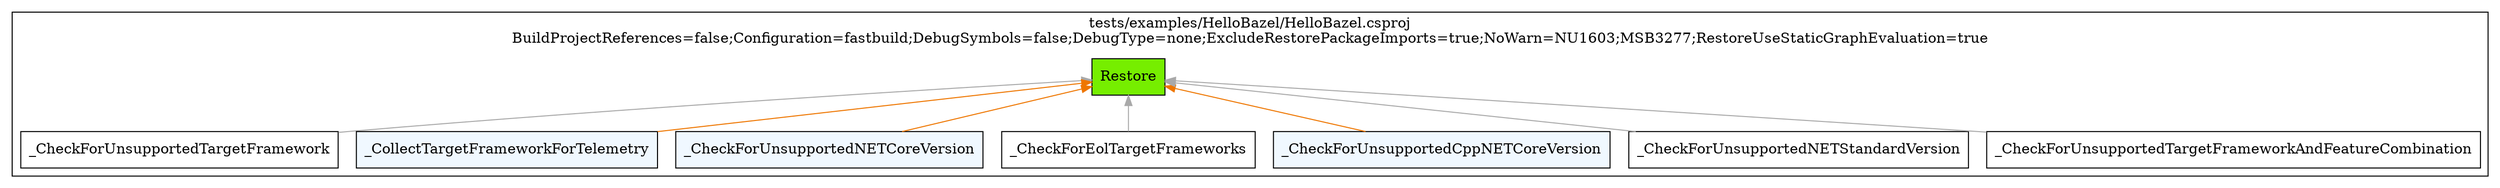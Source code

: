 digraph g
{
	node [shape=box style=filled]
	subgraph cluster_1 {
		label=<tests/examples/HelloBazel/HelloBazel.csproj<br/>BuildProjectReferences=false;Configuration=fastbuild;DebugSymbols=false;DebugType=none;ExcludeRestorePackageImports=true;NoWarn=NU1603;MSB3277;RestoreUseStaticGraphEvaluation=true>
		_CheckForUnsupportedTargetFramework1 [label=<_CheckForUnsupportedTargetFramework> fillcolor=white]
		Restore1 [label=<Restore> fillcolor=chartreuse2]
		Restore1 -> _CheckForUnsupportedTargetFramework1 [dir=back color=darkgray]
		Restore1 -> _CollectTargetFrameworkForTelemetry1 [dir=back color=darkorange2]
		Restore1 -> _CheckForUnsupportedNETCoreVersion1 [dir=back color=darkorange2]
		Restore1 -> _CheckForEolTargetFrameworks1 [dir=back color=darkgray]
		Restore1 -> _CheckForUnsupportedCppNETCoreVersion1 [dir=back color=darkorange2]
		Restore1 -> _CheckForUnsupportedNETStandardVersion1 [dir=back color=darkgray]
		Restore1 -> _CheckForUnsupportedTargetFrameworkAndFeatureCombination1 [dir=back color=darkgray]
		_CollectTargetFrameworkForTelemetry1 [label=<_CollectTargetFrameworkForTelemetry> fillcolor=aliceblue]
		_CheckForUnsupportedNETCoreVersion1 [label=<_CheckForUnsupportedNETCoreVersion> fillcolor=aliceblue]
		_CheckForEolTargetFrameworks1 [label=<_CheckForEolTargetFrameworks> fillcolor=white]
		_CheckForUnsupportedCppNETCoreVersion1 [label=<_CheckForUnsupportedCppNETCoreVersion> fillcolor=aliceblue]
		_CheckForUnsupportedNETStandardVersion1 [label=<_CheckForUnsupportedNETStandardVersion> fillcolor=white]
		_CheckForUnsupportedTargetFrameworkAndFeatureCombination1 [label=<_CheckForUnsupportedTargetFrameworkAndFeatureCombination> fillcolor=white]
	}
}